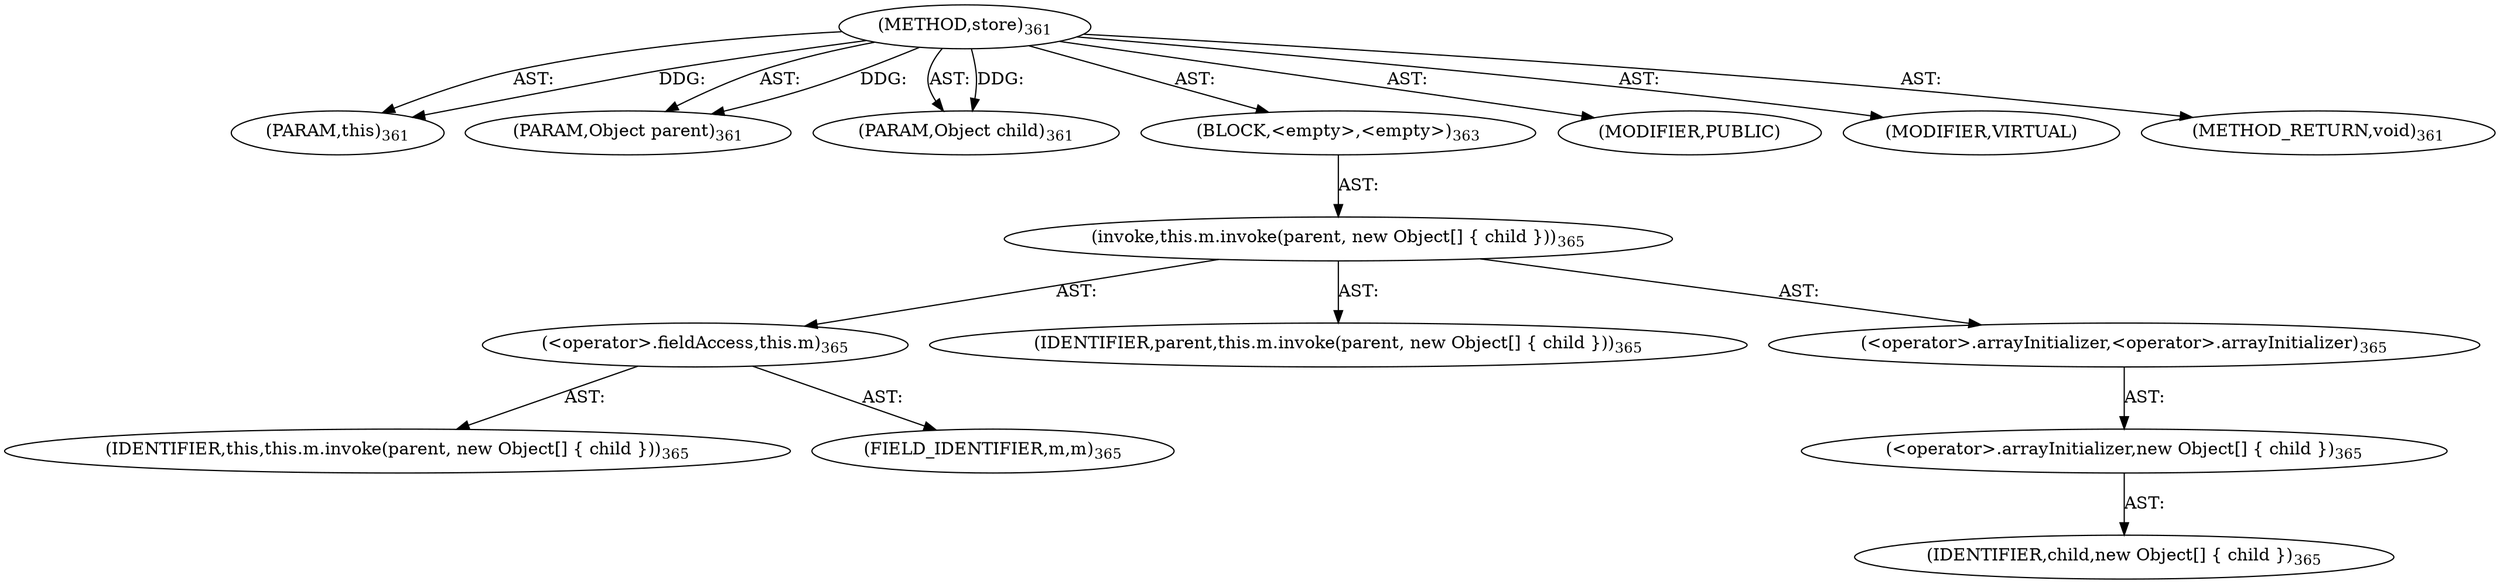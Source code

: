 digraph "store" {  
"111669149777" [label = <(METHOD,store)<SUB>361</SUB>> ]
"115964117216" [label = <(PARAM,this)<SUB>361</SUB>> ]
"115964117217" [label = <(PARAM,Object parent)<SUB>361</SUB>> ]
"115964117218" [label = <(PARAM,Object child)<SUB>361</SUB>> ]
"25769804027" [label = <(BLOCK,&lt;empty&gt;,&lt;empty&gt;)<SUB>363</SUB>> ]
"30064771992" [label = <(invoke,this.m.invoke(parent, new Object[] { child }))<SUB>365</SUB>> ]
"30064771993" [label = <(&lt;operator&gt;.fieldAccess,this.m)<SUB>365</SUB>> ]
"68719477532" [label = <(IDENTIFIER,this,this.m.invoke(parent, new Object[] { child }))<SUB>365</SUB>> ]
"55834575045" [label = <(FIELD_IDENTIFIER,m,m)<SUB>365</SUB>> ]
"68719477533" [label = <(IDENTIFIER,parent,this.m.invoke(parent, new Object[] { child }))<SUB>365</SUB>> ]
"30064771994" [label = <(&lt;operator&gt;.arrayInitializer,&lt;operator&gt;.arrayInitializer)<SUB>365</SUB>> ]
"30064771995" [label = <(&lt;operator&gt;.arrayInitializer,new Object[] { child })<SUB>365</SUB>> ]
"68719477534" [label = <(IDENTIFIER,child,new Object[] { child })<SUB>365</SUB>> ]
"133143986364" [label = <(MODIFIER,PUBLIC)> ]
"133143986365" [label = <(MODIFIER,VIRTUAL)> ]
"128849018961" [label = <(METHOD_RETURN,void)<SUB>361</SUB>> ]
  "111669149777" -> "115964117216"  [ label = "AST: "] 
  "111669149777" -> "115964117217"  [ label = "AST: "] 
  "111669149777" -> "115964117218"  [ label = "AST: "] 
  "111669149777" -> "25769804027"  [ label = "AST: "] 
  "111669149777" -> "133143986364"  [ label = "AST: "] 
  "111669149777" -> "133143986365"  [ label = "AST: "] 
  "111669149777" -> "128849018961"  [ label = "AST: "] 
  "25769804027" -> "30064771992"  [ label = "AST: "] 
  "30064771992" -> "30064771993"  [ label = "AST: "] 
  "30064771992" -> "68719477533"  [ label = "AST: "] 
  "30064771992" -> "30064771994"  [ label = "AST: "] 
  "30064771993" -> "68719477532"  [ label = "AST: "] 
  "30064771993" -> "55834575045"  [ label = "AST: "] 
  "30064771994" -> "30064771995"  [ label = "AST: "] 
  "30064771995" -> "68719477534"  [ label = "AST: "] 
  "111669149777" -> "115964117216"  [ label = "DDG: "] 
  "111669149777" -> "115964117217"  [ label = "DDG: "] 
  "111669149777" -> "115964117218"  [ label = "DDG: "] 
}

